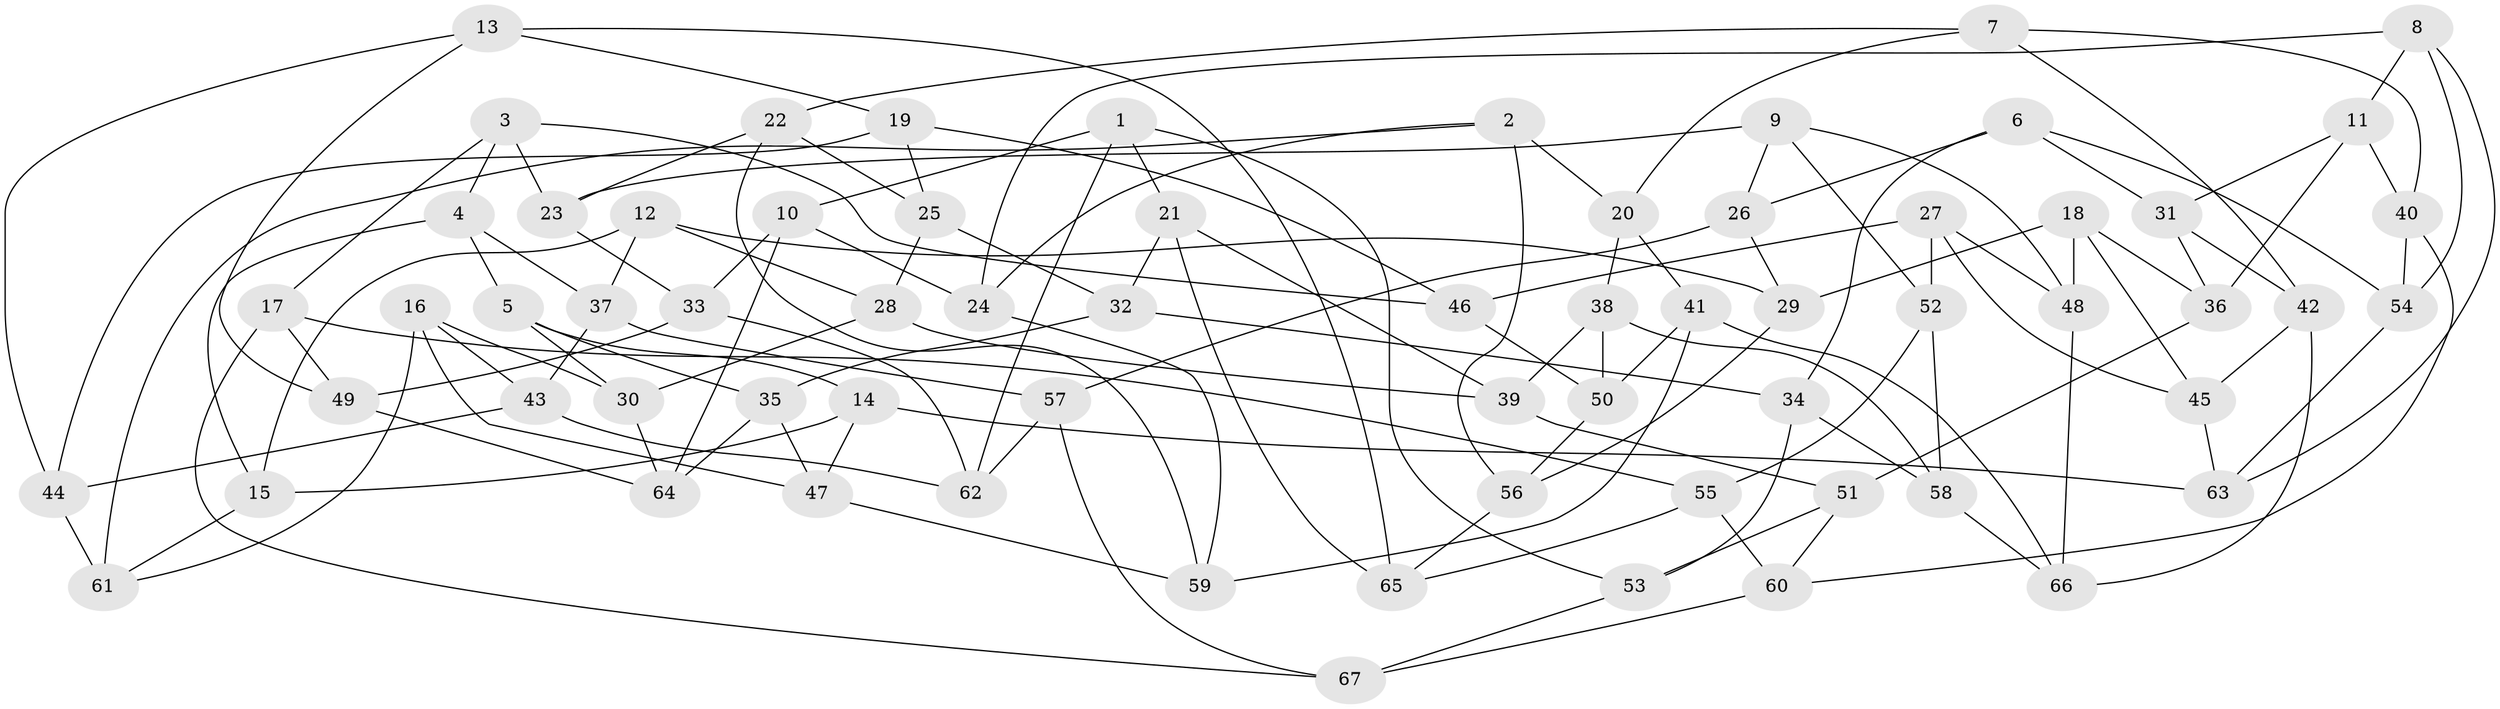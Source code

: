 // coarse degree distribution, {6: 0.525, 5: 0.15, 4: 0.325}
// Generated by graph-tools (version 1.1) at 2025/24/03/03/25 07:24:28]
// undirected, 67 vertices, 134 edges
graph export_dot {
graph [start="1"]
  node [color=gray90,style=filled];
  1;
  2;
  3;
  4;
  5;
  6;
  7;
  8;
  9;
  10;
  11;
  12;
  13;
  14;
  15;
  16;
  17;
  18;
  19;
  20;
  21;
  22;
  23;
  24;
  25;
  26;
  27;
  28;
  29;
  30;
  31;
  32;
  33;
  34;
  35;
  36;
  37;
  38;
  39;
  40;
  41;
  42;
  43;
  44;
  45;
  46;
  47;
  48;
  49;
  50;
  51;
  52;
  53;
  54;
  55;
  56;
  57;
  58;
  59;
  60;
  61;
  62;
  63;
  64;
  65;
  66;
  67;
  1 -- 21;
  1 -- 10;
  1 -- 53;
  1 -- 62;
  2 -- 56;
  2 -- 20;
  2 -- 61;
  2 -- 24;
  3 -- 46;
  3 -- 4;
  3 -- 17;
  3 -- 23;
  4 -- 5;
  4 -- 37;
  4 -- 15;
  5 -- 30;
  5 -- 35;
  5 -- 14;
  6 -- 26;
  6 -- 34;
  6 -- 31;
  6 -- 54;
  7 -- 42;
  7 -- 20;
  7 -- 22;
  7 -- 40;
  8 -- 24;
  8 -- 54;
  8 -- 63;
  8 -- 11;
  9 -- 52;
  9 -- 48;
  9 -- 26;
  9 -- 23;
  10 -- 33;
  10 -- 24;
  10 -- 64;
  11 -- 40;
  11 -- 31;
  11 -- 36;
  12 -- 29;
  12 -- 37;
  12 -- 15;
  12 -- 28;
  13 -- 49;
  13 -- 44;
  13 -- 65;
  13 -- 19;
  14 -- 47;
  14 -- 15;
  14 -- 63;
  15 -- 61;
  16 -- 47;
  16 -- 30;
  16 -- 43;
  16 -- 61;
  17 -- 67;
  17 -- 49;
  17 -- 55;
  18 -- 29;
  18 -- 45;
  18 -- 36;
  18 -- 48;
  19 -- 25;
  19 -- 44;
  19 -- 46;
  20 -- 38;
  20 -- 41;
  21 -- 39;
  21 -- 65;
  21 -- 32;
  22 -- 25;
  22 -- 59;
  22 -- 23;
  23 -- 33;
  24 -- 59;
  25 -- 28;
  25 -- 32;
  26 -- 29;
  26 -- 57;
  27 -- 48;
  27 -- 52;
  27 -- 45;
  27 -- 46;
  28 -- 39;
  28 -- 30;
  29 -- 56;
  30 -- 64;
  31 -- 42;
  31 -- 36;
  32 -- 34;
  32 -- 35;
  33 -- 49;
  33 -- 62;
  34 -- 53;
  34 -- 58;
  35 -- 47;
  35 -- 64;
  36 -- 51;
  37 -- 43;
  37 -- 57;
  38 -- 58;
  38 -- 50;
  38 -- 39;
  39 -- 51;
  40 -- 54;
  40 -- 60;
  41 -- 66;
  41 -- 59;
  41 -- 50;
  42 -- 45;
  42 -- 66;
  43 -- 44;
  43 -- 62;
  44 -- 61;
  45 -- 63;
  46 -- 50;
  47 -- 59;
  48 -- 66;
  49 -- 64;
  50 -- 56;
  51 -- 53;
  51 -- 60;
  52 -- 58;
  52 -- 55;
  53 -- 67;
  54 -- 63;
  55 -- 65;
  55 -- 60;
  56 -- 65;
  57 -- 62;
  57 -- 67;
  58 -- 66;
  60 -- 67;
}
